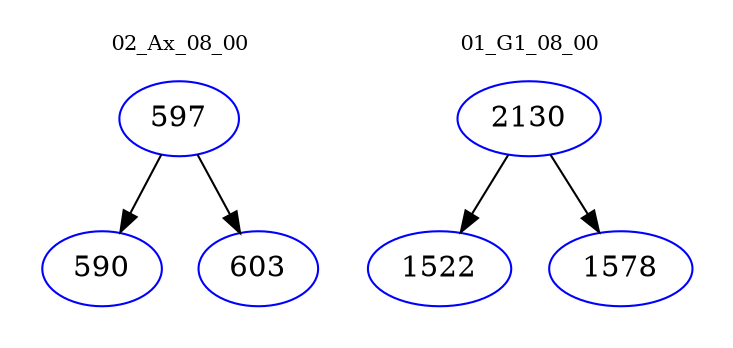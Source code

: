 digraph{
subgraph cluster_0 {
color = white
label = "02_Ax_08_00";
fontsize=10;
T0_597 [label="597", color="blue"]
T0_597 -> T0_590 [color="black"]
T0_590 [label="590", color="blue"]
T0_597 -> T0_603 [color="black"]
T0_603 [label="603", color="blue"]
}
subgraph cluster_1 {
color = white
label = "01_G1_08_00";
fontsize=10;
T1_2130 [label="2130", color="blue"]
T1_2130 -> T1_1522 [color="black"]
T1_1522 [label="1522", color="blue"]
T1_2130 -> T1_1578 [color="black"]
T1_1578 [label="1578", color="blue"]
}
}
